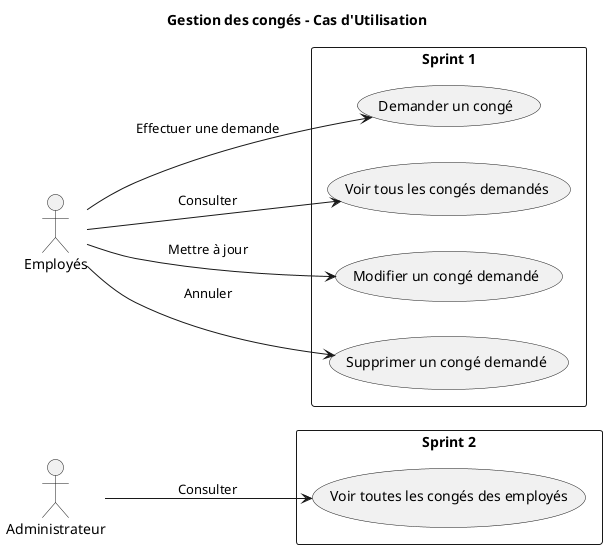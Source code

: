 @startuml
title Gestion des congés - Cas d'Utilisation
left to right direction

actor Administrateur as A
actor Employés as U


rectangle "Sprint 1" {
    usecase UC1 as "Demander un congé"
    usecase UC2 as "Voir tous les congés demandés"
    usecase UC3 as "Modifier un congé demandé"
    usecase UC4 as "Supprimer un congé demandé"
}

rectangle "Sprint 2" {
    usecase UC5 as "Voir toutes les congés des employés"

}

U --> UC1 : "Effectuer une demande"
U --> UC2 : "Consulter"
U --> UC3 : "Mettre à jour"
U --> UC4 : "Annuler"

A --> UC5 : "Consulter"

@enduml
